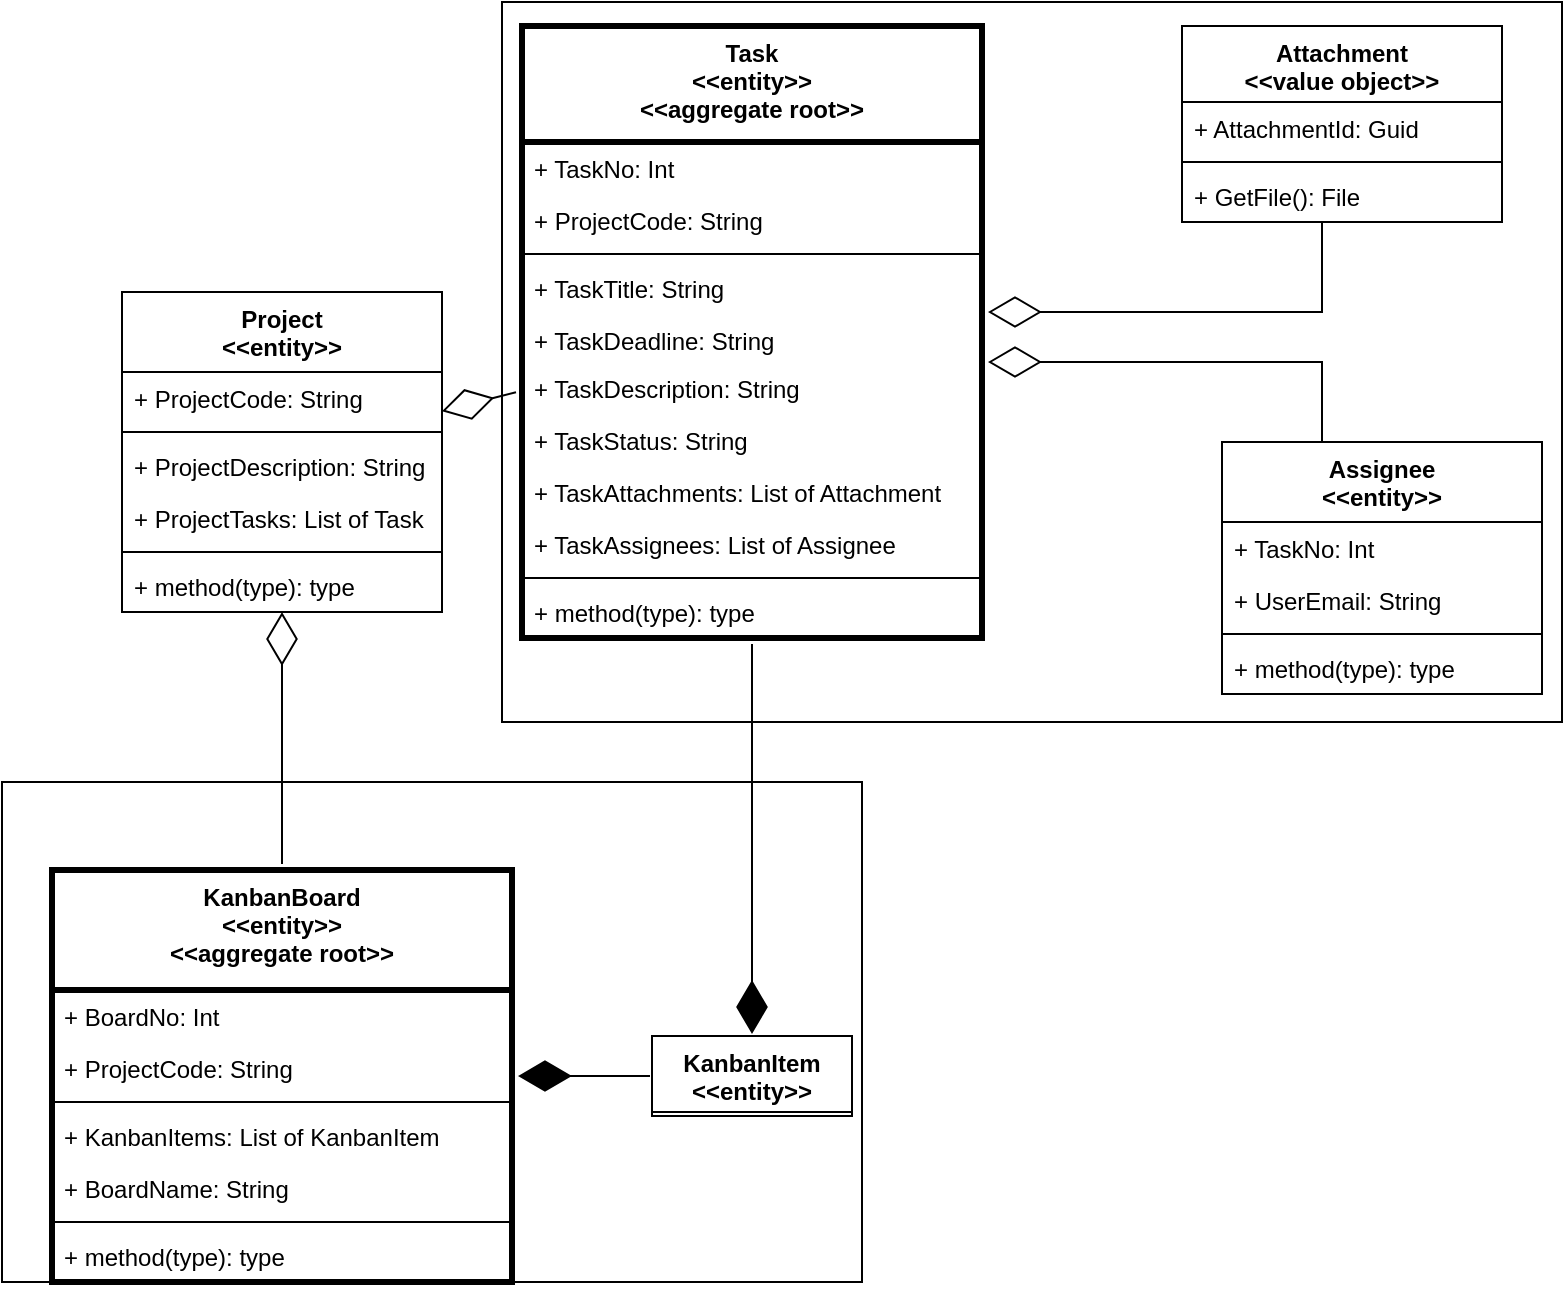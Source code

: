 <mxfile version="20.3.0" type="device"><diagram id="C-nkUNEQBhfabhn6OoAF" name="Domain"><mxGraphModel dx="965" dy="740" grid="1" gridSize="10" guides="1" tooltips="1" connect="1" arrows="1" fold="1" page="1" pageScale="1" pageWidth="850" pageHeight="1100" math="0" shadow="0"><root><mxCell id="0"/><mxCell id="1" parent="0"/><mxCell id="SYIgGF3KUaRhdo8v3d7q-77" value="" style="rounded=0;whiteSpace=wrap;html=1;strokeColor=default;strokeWidth=1;" parent="1" vertex="1"><mxGeometry x="180" y="710" width="430" height="250" as="geometry"/></mxCell><mxCell id="SYIgGF3KUaRhdo8v3d7q-76" value="" style="rounded=0;whiteSpace=wrap;html=1;strokeColor=default;strokeWidth=1;" parent="1" vertex="1"><mxGeometry x="430" y="320" width="530" height="360" as="geometry"/></mxCell><mxCell id="tiyN5GNZos66S4cZz8qS-1" value="Project&#10;&lt;&lt;entity&gt;&gt;" style="swimlane;fontStyle=1;align=center;verticalAlign=top;childLayout=stackLayout;horizontal=1;startSize=40;horizontalStack=0;resizeParent=1;resizeParentMax=0;resizeLast=0;collapsible=1;marginBottom=0;" parent="1" vertex="1"><mxGeometry x="240" y="465" width="160" height="160" as="geometry"><mxRectangle x="275" y="465" width="100" height="40" as="alternateBounds"/></mxGeometry></mxCell><mxCell id="tiyN5GNZos66S4cZz8qS-2" value="+ ProjectCode: String" style="text;strokeColor=none;fillColor=none;align=left;verticalAlign=top;spacingLeft=4;spacingRight=4;overflow=hidden;rotatable=0;points=[[0,0.5],[1,0.5]];portConstraint=eastwest;" parent="tiyN5GNZos66S4cZz8qS-1" vertex="1"><mxGeometry y="40" width="160" height="26" as="geometry"/></mxCell><mxCell id="tiyN5GNZos66S4cZz8qS-9" value="" style="line;strokeWidth=1;fillColor=none;align=left;verticalAlign=middle;spacingTop=-1;spacingLeft=3;spacingRight=3;rotatable=0;labelPosition=right;points=[];portConstraint=eastwest;strokeColor=inherit;" parent="tiyN5GNZos66S4cZz8qS-1" vertex="1"><mxGeometry y="66" width="160" height="8" as="geometry"/></mxCell><mxCell id="tiyN5GNZos66S4cZz8qS-23" value="+ ProjectDescription: String" style="text;strokeColor=none;fillColor=none;align=left;verticalAlign=top;spacingLeft=4;spacingRight=4;overflow=hidden;rotatable=0;points=[[0,0.5],[1,0.5]];portConstraint=eastwest;" parent="tiyN5GNZos66S4cZz8qS-1" vertex="1"><mxGeometry y="74" width="160" height="26" as="geometry"/></mxCell><mxCell id="SYIgGF3KUaRhdo8v3d7q-26" value="+ ProjectTasks: List of Task" style="text;strokeColor=none;fillColor=none;align=left;verticalAlign=top;spacingLeft=4;spacingRight=4;overflow=hidden;rotatable=0;points=[[0,0.5],[1,0.5]];portConstraint=eastwest;" parent="tiyN5GNZos66S4cZz8qS-1" vertex="1"><mxGeometry y="100" width="160" height="26" as="geometry"/></mxCell><mxCell id="tiyN5GNZos66S4cZz8qS-3" value="" style="line;strokeWidth=1;fillColor=none;align=left;verticalAlign=middle;spacingTop=-1;spacingLeft=3;spacingRight=3;rotatable=0;labelPosition=right;points=[];portConstraint=eastwest;strokeColor=inherit;" parent="tiyN5GNZos66S4cZz8qS-1" vertex="1"><mxGeometry y="126" width="160" height="8" as="geometry"/></mxCell><mxCell id="tiyN5GNZos66S4cZz8qS-4" value="+ method(type): type" style="text;strokeColor=none;fillColor=none;align=left;verticalAlign=top;spacingLeft=4;spacingRight=4;overflow=hidden;rotatable=0;points=[[0,0.5],[1,0.5]];portConstraint=eastwest;" parent="tiyN5GNZos66S4cZz8qS-1" vertex="1"><mxGeometry y="134" width="160" height="26" as="geometry"/></mxCell><mxCell id="tiyN5GNZos66S4cZz8qS-5" value="Task&#10;&lt;&lt;entity&gt;&gt;&#10;&lt;&lt;aggregate root&gt;&gt;" style="swimlane;fontStyle=1;align=center;verticalAlign=top;childLayout=stackLayout;horizontal=1;startSize=58;horizontalStack=0;resizeParent=1;resizeParentMax=0;resizeLast=0;collapsible=1;marginBottom=0;rounded=0;strokeColor=default;strokeWidth=3;perimeterSpacing=3;" parent="1" vertex="1"><mxGeometry x="440" y="332" width="230" height="306" as="geometry"><mxRectangle x="440" y="332" width="100" height="40" as="alternateBounds"/></mxGeometry></mxCell><mxCell id="tiyN5GNZos66S4cZz8qS-12" value="+ TaskNo: Int" style="text;strokeColor=none;fillColor=none;align=left;verticalAlign=top;spacingLeft=4;spacingRight=4;overflow=hidden;rotatable=0;points=[[0,0.5],[1,0.5]];portConstraint=eastwest;" parent="tiyN5GNZos66S4cZz8qS-5" vertex="1"><mxGeometry y="58" width="230" height="26" as="geometry"/></mxCell><mxCell id="tiyN5GNZos66S4cZz8qS-11" value="+ ProjectCode: String" style="text;strokeColor=none;fillColor=none;align=left;verticalAlign=top;spacingLeft=4;spacingRight=4;overflow=hidden;rotatable=0;points=[[0,0.5],[1,0.5]];portConstraint=eastwest;" parent="tiyN5GNZos66S4cZz8qS-5" vertex="1"><mxGeometry y="84" width="230" height="26" as="geometry"/></mxCell><mxCell id="tiyN5GNZos66S4cZz8qS-7" value="" style="line;strokeWidth=1;fillColor=none;align=left;verticalAlign=middle;spacingTop=-1;spacingLeft=3;spacingRight=3;rotatable=0;labelPosition=right;points=[];portConstraint=eastwest;strokeColor=inherit;" parent="tiyN5GNZos66S4cZz8qS-5" vertex="1"><mxGeometry y="110" width="230" height="8" as="geometry"/></mxCell><mxCell id="tiyN5GNZos66S4cZz8qS-18" value="+ TaskTitle: String" style="text;strokeColor=none;fillColor=none;align=left;verticalAlign=top;spacingLeft=4;spacingRight=4;overflow=hidden;rotatable=0;points=[[0,0.5],[1,0.5]];portConstraint=eastwest;" parent="tiyN5GNZos66S4cZz8qS-5" vertex="1"><mxGeometry y="118" width="230" height="26" as="geometry"/></mxCell><mxCell id="tiyN5GNZos66S4cZz8qS-20" value="+ TaskDeadline: String" style="text;strokeColor=none;fillColor=none;align=left;verticalAlign=top;spacingLeft=4;spacingRight=4;overflow=hidden;rotatable=0;points=[[0,0.5],[1,0.5]];portConstraint=eastwest;" parent="tiyN5GNZos66S4cZz8qS-5" vertex="1"><mxGeometry y="144" width="230" height="24" as="geometry"/></mxCell><mxCell id="SYIgGF3KUaRhdo8v3d7q-10" value="+ TaskDescription: String" style="text;strokeColor=none;fillColor=none;align=left;verticalAlign=top;spacingLeft=4;spacingRight=4;overflow=hidden;rotatable=0;points=[[0,0.5],[1,0.5]];portConstraint=eastwest;" parent="tiyN5GNZos66S4cZz8qS-5" vertex="1"><mxGeometry y="168" width="230" height="26" as="geometry"/></mxCell><mxCell id="SYIgGF3KUaRhdo8v3d7q-13" value="+ TaskStatus: String" style="text;strokeColor=none;fillColor=none;align=left;verticalAlign=top;spacingLeft=4;spacingRight=4;overflow=hidden;rotatable=0;points=[[0,0.5],[1,0.5]];portConstraint=eastwest;" parent="tiyN5GNZos66S4cZz8qS-5" vertex="1"><mxGeometry y="194" width="230" height="26" as="geometry"/></mxCell><mxCell id="SYIgGF3KUaRhdo8v3d7q-24" value="+ TaskAttachments: List of Attachment" style="text;strokeColor=none;fillColor=none;align=left;verticalAlign=top;spacingLeft=4;spacingRight=4;overflow=hidden;rotatable=0;points=[[0,0.5],[1,0.5]];portConstraint=eastwest;" parent="tiyN5GNZos66S4cZz8qS-5" vertex="1"><mxGeometry y="220" width="230" height="26" as="geometry"/></mxCell><mxCell id="SYIgGF3KUaRhdo8v3d7q-27" value="+ TaskAssignees: List of Assignee" style="text;strokeColor=none;fillColor=none;align=left;verticalAlign=top;spacingLeft=4;spacingRight=4;overflow=hidden;rotatable=0;points=[[0,0.5],[1,0.5]];portConstraint=eastwest;" parent="tiyN5GNZos66S4cZz8qS-5" vertex="1"><mxGeometry y="246" width="230" height="26" as="geometry"/></mxCell><mxCell id="tiyN5GNZos66S4cZz8qS-10" value="" style="line;strokeWidth=1;fillColor=none;align=left;verticalAlign=middle;spacingTop=-1;spacingLeft=3;spacingRight=3;rotatable=0;labelPosition=right;points=[];portConstraint=eastwest;strokeColor=inherit;" parent="tiyN5GNZos66S4cZz8qS-5" vertex="1"><mxGeometry y="272" width="230" height="8" as="geometry"/></mxCell><mxCell id="tiyN5GNZos66S4cZz8qS-8" value="+ method(type): type" style="text;strokeColor=none;fillColor=none;align=left;verticalAlign=top;spacingLeft=4;spacingRight=4;overflow=hidden;rotatable=0;points=[[0,0.5],[1,0.5]];portConstraint=eastwest;" parent="tiyN5GNZos66S4cZz8qS-5" vertex="1"><mxGeometry y="280" width="230" height="26" as="geometry"/></mxCell><mxCell id="tiyN5GNZos66S4cZz8qS-17" value="" style="endArrow=diamondThin;endFill=0;endSize=24;html=1;rounded=0;" parent="1" source="tiyN5GNZos66S4cZz8qS-5" target="tiyN5GNZos66S4cZz8qS-1" edge="1"><mxGeometry width="160" relative="1" as="geometry"><mxPoint x="260" y="460" as="sourcePoint"/><mxPoint x="420" y="460" as="targetPoint"/></mxGeometry></mxCell><mxCell id="tiyN5GNZos66S4cZz8qS-24" value="Assignee&#10;&lt;&lt;entity&gt;&gt;" style="swimlane;fontStyle=1;align=center;verticalAlign=top;childLayout=stackLayout;horizontal=1;startSize=40;horizontalStack=0;resizeParent=1;resizeParentMax=0;resizeLast=0;collapsible=1;marginBottom=0;" parent="1" vertex="1"><mxGeometry x="790" y="540" width="160" height="126" as="geometry"><mxRectangle x="790" y="540" width="100" height="40" as="alternateBounds"/></mxGeometry></mxCell><mxCell id="tiyN5GNZos66S4cZz8qS-25" value="+ TaskNo: Int" style="text;strokeColor=none;fillColor=none;align=left;verticalAlign=top;spacingLeft=4;spacingRight=4;overflow=hidden;rotatable=0;points=[[0,0.5],[1,0.5]];portConstraint=eastwest;" parent="tiyN5GNZos66S4cZz8qS-24" vertex="1"><mxGeometry y="40" width="160" height="26" as="geometry"/></mxCell><mxCell id="tiyN5GNZos66S4cZz8qS-26" value="+ UserEmail: String" style="text;strokeColor=none;fillColor=none;align=left;verticalAlign=top;spacingLeft=4;spacingRight=4;overflow=hidden;rotatable=0;points=[[0,0.5],[1,0.5]];portConstraint=eastwest;" parent="tiyN5GNZos66S4cZz8qS-24" vertex="1"><mxGeometry y="66" width="160" height="26" as="geometry"/></mxCell><mxCell id="tiyN5GNZos66S4cZz8qS-27" value="" style="line;strokeWidth=1;fillColor=none;align=left;verticalAlign=middle;spacingTop=-1;spacingLeft=3;spacingRight=3;rotatable=0;labelPosition=right;points=[];portConstraint=eastwest;strokeColor=inherit;" parent="tiyN5GNZos66S4cZz8qS-24" vertex="1"><mxGeometry y="92" width="160" height="8" as="geometry"/></mxCell><mxCell id="tiyN5GNZos66S4cZz8qS-32" value="+ method(type): type" style="text;strokeColor=none;fillColor=none;align=left;verticalAlign=top;spacingLeft=4;spacingRight=4;overflow=hidden;rotatable=0;points=[[0,0.5],[1,0.5]];portConstraint=eastwest;" parent="tiyN5GNZos66S4cZz8qS-24" vertex="1"><mxGeometry y="100" width="160" height="26" as="geometry"/></mxCell><mxCell id="tiyN5GNZos66S4cZz8qS-33" value="" style="endArrow=diamondThin;endFill=0;endSize=24;html=1;rounded=0;edgeStyle=orthogonalEdgeStyle;" parent="1" source="tiyN5GNZos66S4cZz8qS-24" target="tiyN5GNZos66S4cZz8qS-5" edge="1"><mxGeometry width="160" relative="1" as="geometry"><mxPoint x="420" y="540" as="sourcePoint"/><mxPoint x="330" y="400.0" as="targetPoint"/><Array as="points"><mxPoint x="840" y="500"/></Array></mxGeometry></mxCell><mxCell id="SYIgGF3KUaRhdo8v3d7q-14" value="Attachment&#10;&lt;&lt;value object&gt;&gt;" style="swimlane;fontStyle=1;align=center;verticalAlign=top;childLayout=stackLayout;horizontal=1;startSize=38;horizontalStack=0;resizeParent=1;resizeParentMax=0;resizeLast=0;collapsible=1;marginBottom=0;" parent="1" vertex="1"><mxGeometry x="770" y="332" width="160" height="98" as="geometry"><mxRectangle x="770" y="332" width="140" height="40" as="alternateBounds"/></mxGeometry></mxCell><mxCell id="SYIgGF3KUaRhdo8v3d7q-15" value="+ AttachmentId: Guid" style="text;strokeColor=none;fillColor=none;align=left;verticalAlign=top;spacingLeft=4;spacingRight=4;overflow=hidden;rotatable=0;points=[[0,0.5],[1,0.5]];portConstraint=eastwest;" parent="SYIgGF3KUaRhdo8v3d7q-14" vertex="1"><mxGeometry y="38" width="160" height="26" as="geometry"/></mxCell><mxCell id="SYIgGF3KUaRhdo8v3d7q-17" value="" style="line;strokeWidth=1;fillColor=none;align=left;verticalAlign=middle;spacingTop=-1;spacingLeft=3;spacingRight=3;rotatable=0;labelPosition=right;points=[];portConstraint=eastwest;strokeColor=inherit;" parent="SYIgGF3KUaRhdo8v3d7q-14" vertex="1"><mxGeometry y="64" width="160" height="8" as="geometry"/></mxCell><mxCell id="SYIgGF3KUaRhdo8v3d7q-23" value="+ GetFile(): File" style="text;strokeColor=none;fillColor=none;align=left;verticalAlign=top;spacingLeft=4;spacingRight=4;overflow=hidden;rotatable=0;points=[[0,0.5],[1,0.5]];portConstraint=eastwest;" parent="SYIgGF3KUaRhdo8v3d7q-14" vertex="1"><mxGeometry y="72" width="160" height="26" as="geometry"/></mxCell><mxCell id="SYIgGF3KUaRhdo8v3d7q-33" value="" style="endArrow=diamondThin;endFill=0;endSize=24;html=1;rounded=0;edgeStyle=orthogonalEdgeStyle;" parent="1" source="SYIgGF3KUaRhdo8v3d7q-14" target="tiyN5GNZos66S4cZz8qS-5" edge="1"><mxGeometry width="160" relative="1" as="geometry"><mxPoint x="650" y="490" as="sourcePoint"/><mxPoint x="810" y="490" as="targetPoint"/><Array as="points"><mxPoint x="840" y="475"/></Array></mxGeometry></mxCell><mxCell id="SYIgGF3KUaRhdo8v3d7q-52" value="KanbanBoard&#10;&lt;&lt;entity&gt;&gt;&#10;&lt;&lt;aggregate root&gt;&gt;" style="swimlane;fontStyle=1;align=center;verticalAlign=top;childLayout=stackLayout;horizontal=1;startSize=60;horizontalStack=0;resizeParent=1;resizeParentMax=0;resizeLast=0;collapsible=1;marginBottom=0;rounded=0;strokeColor=default;strokeWidth=3;perimeterSpacing=3;" parent="1" vertex="1"><mxGeometry x="205" y="754" width="230" height="206" as="geometry"><mxRectangle x="440" y="332" width="100" height="40" as="alternateBounds"/></mxGeometry></mxCell><mxCell id="SYIgGF3KUaRhdo8v3d7q-53" value="+ BoardNo: Int" style="text;strokeColor=none;fillColor=none;align=left;verticalAlign=top;spacingLeft=4;spacingRight=4;overflow=hidden;rotatable=0;points=[[0,0.5],[1,0.5]];portConstraint=eastwest;" parent="SYIgGF3KUaRhdo8v3d7q-52" vertex="1"><mxGeometry y="60" width="230" height="26" as="geometry"/></mxCell><mxCell id="SYIgGF3KUaRhdo8v3d7q-54" value="+ ProjectCode: String" style="text;strokeColor=none;fillColor=none;align=left;verticalAlign=top;spacingLeft=4;spacingRight=4;overflow=hidden;rotatable=0;points=[[0,0.5],[1,0.5]];portConstraint=eastwest;" parent="SYIgGF3KUaRhdo8v3d7q-52" vertex="1"><mxGeometry y="86" width="230" height="26" as="geometry"/></mxCell><mxCell id="SYIgGF3KUaRhdo8v3d7q-55" value="" style="line;strokeWidth=1;fillColor=none;align=left;verticalAlign=middle;spacingTop=-1;spacingLeft=3;spacingRight=3;rotatable=0;labelPosition=right;points=[];portConstraint=eastwest;strokeColor=inherit;" parent="SYIgGF3KUaRhdo8v3d7q-52" vertex="1"><mxGeometry y="112" width="230" height="8" as="geometry"/></mxCell><mxCell id="SYIgGF3KUaRhdo8v3d7q-56" value="+ KanbanItems: List of KanbanItem" style="text;strokeColor=none;fillColor=none;align=left;verticalAlign=top;spacingLeft=4;spacingRight=4;overflow=hidden;rotatable=0;points=[[0,0.5],[1,0.5]];portConstraint=eastwest;" parent="SYIgGF3KUaRhdo8v3d7q-52" vertex="1"><mxGeometry y="120" width="230" height="26" as="geometry"/></mxCell><mxCell id="SYIgGF3KUaRhdo8v3d7q-78" value="+ BoardName: String" style="text;strokeColor=none;fillColor=none;align=left;verticalAlign=top;spacingLeft=4;spacingRight=4;overflow=hidden;rotatable=0;points=[[0,0.5],[1,0.5]];portConstraint=eastwest;" parent="SYIgGF3KUaRhdo8v3d7q-52" vertex="1"><mxGeometry y="146" width="230" height="26" as="geometry"/></mxCell><mxCell id="SYIgGF3KUaRhdo8v3d7q-62" value="" style="line;strokeWidth=1;fillColor=none;align=left;verticalAlign=middle;spacingTop=-1;spacingLeft=3;spacingRight=3;rotatable=0;labelPosition=right;points=[];portConstraint=eastwest;strokeColor=inherit;" parent="SYIgGF3KUaRhdo8v3d7q-52" vertex="1"><mxGeometry y="172" width="230" height="8" as="geometry"/></mxCell><mxCell id="SYIgGF3KUaRhdo8v3d7q-63" value="+ method(type): type" style="text;strokeColor=none;fillColor=none;align=left;verticalAlign=top;spacingLeft=4;spacingRight=4;overflow=hidden;rotatable=0;points=[[0,0.5],[1,0.5]];portConstraint=eastwest;" parent="SYIgGF3KUaRhdo8v3d7q-52" vertex="1"><mxGeometry y="180" width="230" height="26" as="geometry"/></mxCell><mxCell id="SYIgGF3KUaRhdo8v3d7q-64" value="" style="endArrow=diamondThin;endFill=0;endSize=24;html=1;rounded=0;" parent="1" source="SYIgGF3KUaRhdo8v3d7q-52" target="tiyN5GNZos66S4cZz8qS-1" edge="1"><mxGeometry width="160" relative="1" as="geometry"><mxPoint x="382" y="485" as="sourcePoint"/><mxPoint x="275" y="485" as="targetPoint"/></mxGeometry></mxCell><mxCell id="SYIgGF3KUaRhdo8v3d7q-66" value="KanbanItem&#10;&lt;&lt;entity&gt;&gt;" style="swimlane;fontStyle=1;align=center;verticalAlign=top;childLayout=stackLayout;horizontal=1;startSize=38;horizontalStack=0;resizeParent=1;resizeParentMax=0;resizeLast=0;collapsible=1;marginBottom=0;rounded=0;strokeColor=default;strokeWidth=1;perimeterSpacing=1;" parent="1" vertex="1" collapsed="1"><mxGeometry x="505" y="837" width="100" height="40" as="geometry"><mxRectangle x="505" y="726" width="230" height="158" as="alternateBounds"/></mxGeometry></mxCell><mxCell id="SYIgGF3KUaRhdo8v3d7q-67" value="+ KanbanNo: Int" style="text;strokeColor=none;fillColor=none;align=left;verticalAlign=top;spacingLeft=4;spacingRight=4;overflow=hidden;rotatable=0;points=[[0,0.5],[1,0.5]];portConstraint=eastwest;" parent="SYIgGF3KUaRhdo8v3d7q-66" vertex="1"><mxGeometry y="38" width="230" height="26" as="geometry"/></mxCell><mxCell id="SYIgGF3KUaRhdo8v3d7q-68" value="+ TaskNo: Int" style="text;strokeColor=none;fillColor=none;align=left;verticalAlign=top;spacingLeft=4;spacingRight=4;overflow=hidden;rotatable=0;points=[[0,0.5],[1,0.5]];portConstraint=eastwest;" parent="SYIgGF3KUaRhdo8v3d7q-66" vertex="1"><mxGeometry y="64" width="230" height="26" as="geometry"/></mxCell><mxCell id="SYIgGF3KUaRhdo8v3d7q-69" value="" style="line;strokeWidth=1;fillColor=none;align=left;verticalAlign=middle;spacingTop=-1;spacingLeft=3;spacingRight=3;rotatable=0;labelPosition=right;points=[];portConstraint=eastwest;strokeColor=inherit;" parent="SYIgGF3KUaRhdo8v3d7q-66" vertex="1"><mxGeometry y="90" width="230" height="8" as="geometry"/></mxCell><mxCell id="SYIgGF3KUaRhdo8v3d7q-70" value="+ ItemOrder: Int" style="text;strokeColor=none;fillColor=none;align=left;verticalAlign=top;spacingLeft=4;spacingRight=4;overflow=hidden;rotatable=0;points=[[0,0.5],[1,0.5]];portConstraint=eastwest;" parent="SYIgGF3KUaRhdo8v3d7q-66" vertex="1"><mxGeometry y="98" width="230" height="26" as="geometry"/></mxCell><mxCell id="SYIgGF3KUaRhdo8v3d7q-71" value="" style="line;strokeWidth=1;fillColor=none;align=left;verticalAlign=middle;spacingTop=-1;spacingLeft=3;spacingRight=3;rotatable=0;labelPosition=right;points=[];portConstraint=eastwest;strokeColor=inherit;" parent="SYIgGF3KUaRhdo8v3d7q-66" vertex="1"><mxGeometry y="124" width="230" height="8" as="geometry"/></mxCell><mxCell id="SYIgGF3KUaRhdo8v3d7q-72" value="+ GetStatus(): Status" style="text;strokeColor=none;fillColor=none;align=left;verticalAlign=top;spacingLeft=4;spacingRight=4;overflow=hidden;rotatable=0;points=[[0,0.5],[1,0.5]];portConstraint=eastwest;" parent="SYIgGF3KUaRhdo8v3d7q-66" vertex="1"><mxGeometry y="132" width="230" height="26" as="geometry"/></mxCell><mxCell id="SYIgGF3KUaRhdo8v3d7q-73" value="" style="endArrow=diamondThin;endFill=1;endSize=24;html=1;rounded=0;" parent="1" source="tiyN5GNZos66S4cZz8qS-5" target="SYIgGF3KUaRhdo8v3d7q-66" edge="1"><mxGeometry width="160" relative="1" as="geometry"><mxPoint x="230" y="610" as="sourcePoint"/><mxPoint x="390" y="610" as="targetPoint"/></mxGeometry></mxCell><mxCell id="SYIgGF3KUaRhdo8v3d7q-74" value="" style="endArrow=diamondThin;endFill=1;endSize=24;html=1;rounded=0;" parent="1" source="SYIgGF3KUaRhdo8v3d7q-66" target="SYIgGF3KUaRhdo8v3d7q-52" edge="1"><mxGeometry width="160" relative="1" as="geometry"><mxPoint x="350" y="640" as="sourcePoint"/><mxPoint x="565" y="707" as="targetPoint"/></mxGeometry></mxCell></root></mxGraphModel></diagram></mxfile>